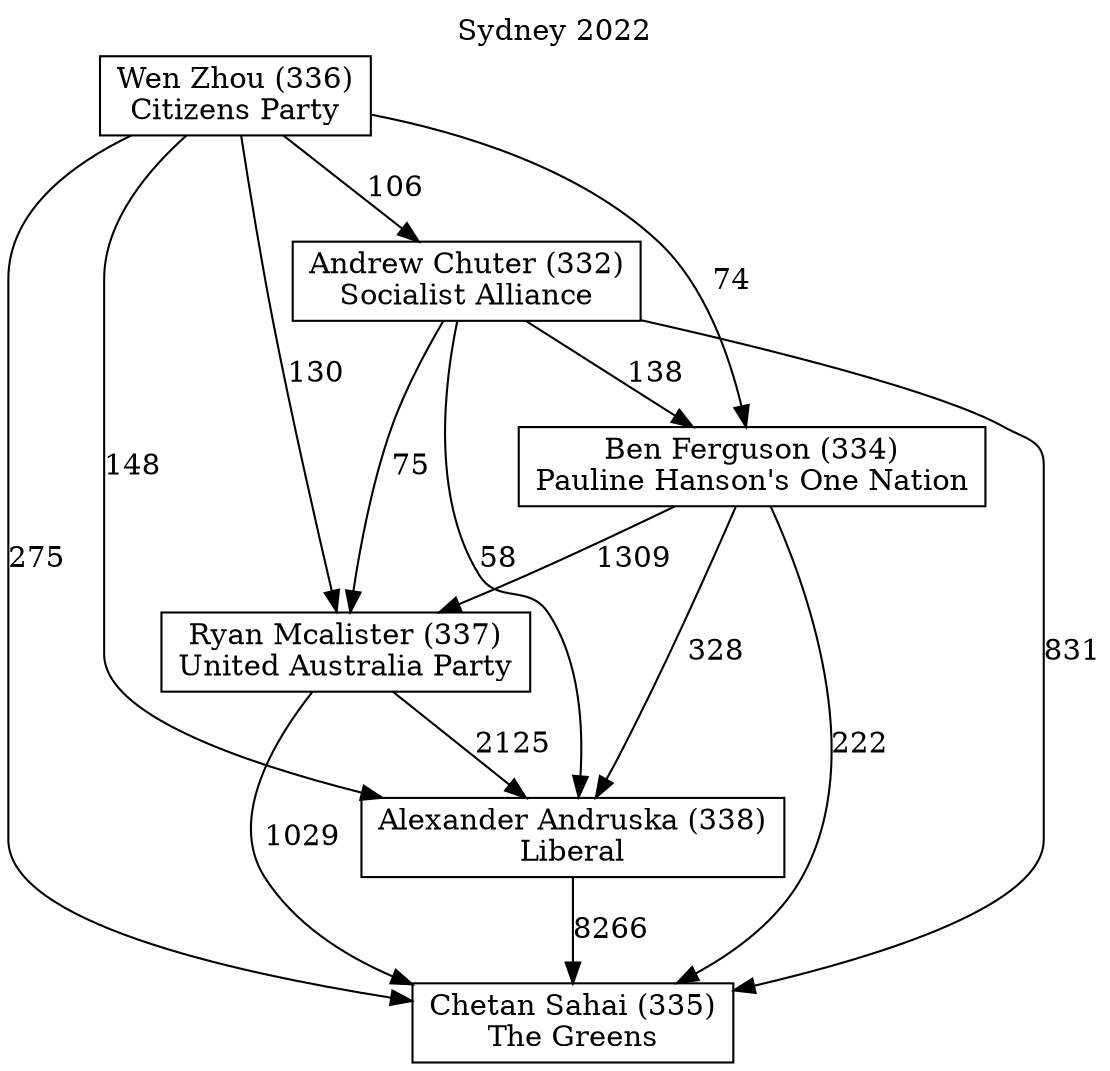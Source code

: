 // House preference flow
digraph "Chetan Sahai (335)_Sydney_2022" {
	graph [label="Sydney 2022" labelloc=t]
	node [shape=box]
	"Chetan Sahai (335)" [label="Chetan Sahai (335)
The Greens"]
	"Alexander Andruska (338)" [label="Alexander Andruska (338)
Liberal"]
	"Ryan Mcalister (337)" [label="Ryan Mcalister (337)
United Australia Party"]
	"Ben Ferguson (334)" [label="Ben Ferguson (334)
Pauline Hanson's One Nation"]
	"Andrew Chuter (332)" [label="Andrew Chuter (332)
Socialist Alliance"]
	"Wen Zhou (336)" [label="Wen Zhou (336)
Citizens Party"]
	"Chetan Sahai (335)" [label="Chetan Sahai (335)
The Greens"]
	"Ryan Mcalister (337)" [label="Ryan Mcalister (337)
United Australia Party"]
	"Ben Ferguson (334)" [label="Ben Ferguson (334)
Pauline Hanson's One Nation"]
	"Andrew Chuter (332)" [label="Andrew Chuter (332)
Socialist Alliance"]
	"Wen Zhou (336)" [label="Wen Zhou (336)
Citizens Party"]
	"Chetan Sahai (335)" [label="Chetan Sahai (335)
The Greens"]
	"Ben Ferguson (334)" [label="Ben Ferguson (334)
Pauline Hanson's One Nation"]
	"Andrew Chuter (332)" [label="Andrew Chuter (332)
Socialist Alliance"]
	"Wen Zhou (336)" [label="Wen Zhou (336)
Citizens Party"]
	"Chetan Sahai (335)" [label="Chetan Sahai (335)
The Greens"]
	"Andrew Chuter (332)" [label="Andrew Chuter (332)
Socialist Alliance"]
	"Wen Zhou (336)" [label="Wen Zhou (336)
Citizens Party"]
	"Chetan Sahai (335)" [label="Chetan Sahai (335)
The Greens"]
	"Wen Zhou (336)" [label="Wen Zhou (336)
Citizens Party"]
	"Wen Zhou (336)" [label="Wen Zhou (336)
Citizens Party"]
	"Andrew Chuter (332)" [label="Andrew Chuter (332)
Socialist Alliance"]
	"Wen Zhou (336)" [label="Wen Zhou (336)
Citizens Party"]
	"Wen Zhou (336)" [label="Wen Zhou (336)
Citizens Party"]
	"Ben Ferguson (334)" [label="Ben Ferguson (334)
Pauline Hanson's One Nation"]
	"Andrew Chuter (332)" [label="Andrew Chuter (332)
Socialist Alliance"]
	"Wen Zhou (336)" [label="Wen Zhou (336)
Citizens Party"]
	"Ben Ferguson (334)" [label="Ben Ferguson (334)
Pauline Hanson's One Nation"]
	"Wen Zhou (336)" [label="Wen Zhou (336)
Citizens Party"]
	"Wen Zhou (336)" [label="Wen Zhou (336)
Citizens Party"]
	"Andrew Chuter (332)" [label="Andrew Chuter (332)
Socialist Alliance"]
	"Wen Zhou (336)" [label="Wen Zhou (336)
Citizens Party"]
	"Wen Zhou (336)" [label="Wen Zhou (336)
Citizens Party"]
	"Ryan Mcalister (337)" [label="Ryan Mcalister (337)
United Australia Party"]
	"Ben Ferguson (334)" [label="Ben Ferguson (334)
Pauline Hanson's One Nation"]
	"Andrew Chuter (332)" [label="Andrew Chuter (332)
Socialist Alliance"]
	"Wen Zhou (336)" [label="Wen Zhou (336)
Citizens Party"]
	"Ryan Mcalister (337)" [label="Ryan Mcalister (337)
United Australia Party"]
	"Andrew Chuter (332)" [label="Andrew Chuter (332)
Socialist Alliance"]
	"Wen Zhou (336)" [label="Wen Zhou (336)
Citizens Party"]
	"Ryan Mcalister (337)" [label="Ryan Mcalister (337)
United Australia Party"]
	"Wen Zhou (336)" [label="Wen Zhou (336)
Citizens Party"]
	"Wen Zhou (336)" [label="Wen Zhou (336)
Citizens Party"]
	"Andrew Chuter (332)" [label="Andrew Chuter (332)
Socialist Alliance"]
	"Wen Zhou (336)" [label="Wen Zhou (336)
Citizens Party"]
	"Wen Zhou (336)" [label="Wen Zhou (336)
Citizens Party"]
	"Ben Ferguson (334)" [label="Ben Ferguson (334)
Pauline Hanson's One Nation"]
	"Andrew Chuter (332)" [label="Andrew Chuter (332)
Socialist Alliance"]
	"Wen Zhou (336)" [label="Wen Zhou (336)
Citizens Party"]
	"Ben Ferguson (334)" [label="Ben Ferguson (334)
Pauline Hanson's One Nation"]
	"Wen Zhou (336)" [label="Wen Zhou (336)
Citizens Party"]
	"Wen Zhou (336)" [label="Wen Zhou (336)
Citizens Party"]
	"Andrew Chuter (332)" [label="Andrew Chuter (332)
Socialist Alliance"]
	"Wen Zhou (336)" [label="Wen Zhou (336)
Citizens Party"]
	"Wen Zhou (336)" [label="Wen Zhou (336)
Citizens Party"]
	"Alexander Andruska (338)" [label="Alexander Andruska (338)
Liberal"]
	"Ryan Mcalister (337)" [label="Ryan Mcalister (337)
United Australia Party"]
	"Ben Ferguson (334)" [label="Ben Ferguson (334)
Pauline Hanson's One Nation"]
	"Andrew Chuter (332)" [label="Andrew Chuter (332)
Socialist Alliance"]
	"Wen Zhou (336)" [label="Wen Zhou (336)
Citizens Party"]
	"Alexander Andruska (338)" [label="Alexander Andruska (338)
Liberal"]
	"Ben Ferguson (334)" [label="Ben Ferguson (334)
Pauline Hanson's One Nation"]
	"Andrew Chuter (332)" [label="Andrew Chuter (332)
Socialist Alliance"]
	"Wen Zhou (336)" [label="Wen Zhou (336)
Citizens Party"]
	"Alexander Andruska (338)" [label="Alexander Andruska (338)
Liberal"]
	"Andrew Chuter (332)" [label="Andrew Chuter (332)
Socialist Alliance"]
	"Wen Zhou (336)" [label="Wen Zhou (336)
Citizens Party"]
	"Alexander Andruska (338)" [label="Alexander Andruska (338)
Liberal"]
	"Wen Zhou (336)" [label="Wen Zhou (336)
Citizens Party"]
	"Wen Zhou (336)" [label="Wen Zhou (336)
Citizens Party"]
	"Andrew Chuter (332)" [label="Andrew Chuter (332)
Socialist Alliance"]
	"Wen Zhou (336)" [label="Wen Zhou (336)
Citizens Party"]
	"Wen Zhou (336)" [label="Wen Zhou (336)
Citizens Party"]
	"Ben Ferguson (334)" [label="Ben Ferguson (334)
Pauline Hanson's One Nation"]
	"Andrew Chuter (332)" [label="Andrew Chuter (332)
Socialist Alliance"]
	"Wen Zhou (336)" [label="Wen Zhou (336)
Citizens Party"]
	"Ben Ferguson (334)" [label="Ben Ferguson (334)
Pauline Hanson's One Nation"]
	"Wen Zhou (336)" [label="Wen Zhou (336)
Citizens Party"]
	"Wen Zhou (336)" [label="Wen Zhou (336)
Citizens Party"]
	"Andrew Chuter (332)" [label="Andrew Chuter (332)
Socialist Alliance"]
	"Wen Zhou (336)" [label="Wen Zhou (336)
Citizens Party"]
	"Wen Zhou (336)" [label="Wen Zhou (336)
Citizens Party"]
	"Ryan Mcalister (337)" [label="Ryan Mcalister (337)
United Australia Party"]
	"Ben Ferguson (334)" [label="Ben Ferguson (334)
Pauline Hanson's One Nation"]
	"Andrew Chuter (332)" [label="Andrew Chuter (332)
Socialist Alliance"]
	"Wen Zhou (336)" [label="Wen Zhou (336)
Citizens Party"]
	"Ryan Mcalister (337)" [label="Ryan Mcalister (337)
United Australia Party"]
	"Andrew Chuter (332)" [label="Andrew Chuter (332)
Socialist Alliance"]
	"Wen Zhou (336)" [label="Wen Zhou (336)
Citizens Party"]
	"Ryan Mcalister (337)" [label="Ryan Mcalister (337)
United Australia Party"]
	"Wen Zhou (336)" [label="Wen Zhou (336)
Citizens Party"]
	"Wen Zhou (336)" [label="Wen Zhou (336)
Citizens Party"]
	"Andrew Chuter (332)" [label="Andrew Chuter (332)
Socialist Alliance"]
	"Wen Zhou (336)" [label="Wen Zhou (336)
Citizens Party"]
	"Wen Zhou (336)" [label="Wen Zhou (336)
Citizens Party"]
	"Ben Ferguson (334)" [label="Ben Ferguson (334)
Pauline Hanson's One Nation"]
	"Andrew Chuter (332)" [label="Andrew Chuter (332)
Socialist Alliance"]
	"Wen Zhou (336)" [label="Wen Zhou (336)
Citizens Party"]
	"Ben Ferguson (334)" [label="Ben Ferguson (334)
Pauline Hanson's One Nation"]
	"Wen Zhou (336)" [label="Wen Zhou (336)
Citizens Party"]
	"Wen Zhou (336)" [label="Wen Zhou (336)
Citizens Party"]
	"Andrew Chuter (332)" [label="Andrew Chuter (332)
Socialist Alliance"]
	"Wen Zhou (336)" [label="Wen Zhou (336)
Citizens Party"]
	"Wen Zhou (336)" [label="Wen Zhou (336)
Citizens Party"]
	"Alexander Andruska (338)" -> "Chetan Sahai (335)" [label=8266]
	"Ryan Mcalister (337)" -> "Alexander Andruska (338)" [label=2125]
	"Ben Ferguson (334)" -> "Ryan Mcalister (337)" [label=1309]
	"Andrew Chuter (332)" -> "Ben Ferguson (334)" [label=138]
	"Wen Zhou (336)" -> "Andrew Chuter (332)" [label=106]
	"Ryan Mcalister (337)" -> "Chetan Sahai (335)" [label=1029]
	"Ben Ferguson (334)" -> "Chetan Sahai (335)" [label=222]
	"Andrew Chuter (332)" -> "Chetan Sahai (335)" [label=831]
	"Wen Zhou (336)" -> "Chetan Sahai (335)" [label=275]
	"Wen Zhou (336)" -> "Ben Ferguson (334)" [label=74]
	"Andrew Chuter (332)" -> "Ryan Mcalister (337)" [label=75]
	"Wen Zhou (336)" -> "Ryan Mcalister (337)" [label=130]
	"Ben Ferguson (334)" -> "Alexander Andruska (338)" [label=328]
	"Andrew Chuter (332)" -> "Alexander Andruska (338)" [label=58]
	"Wen Zhou (336)" -> "Alexander Andruska (338)" [label=148]
}
